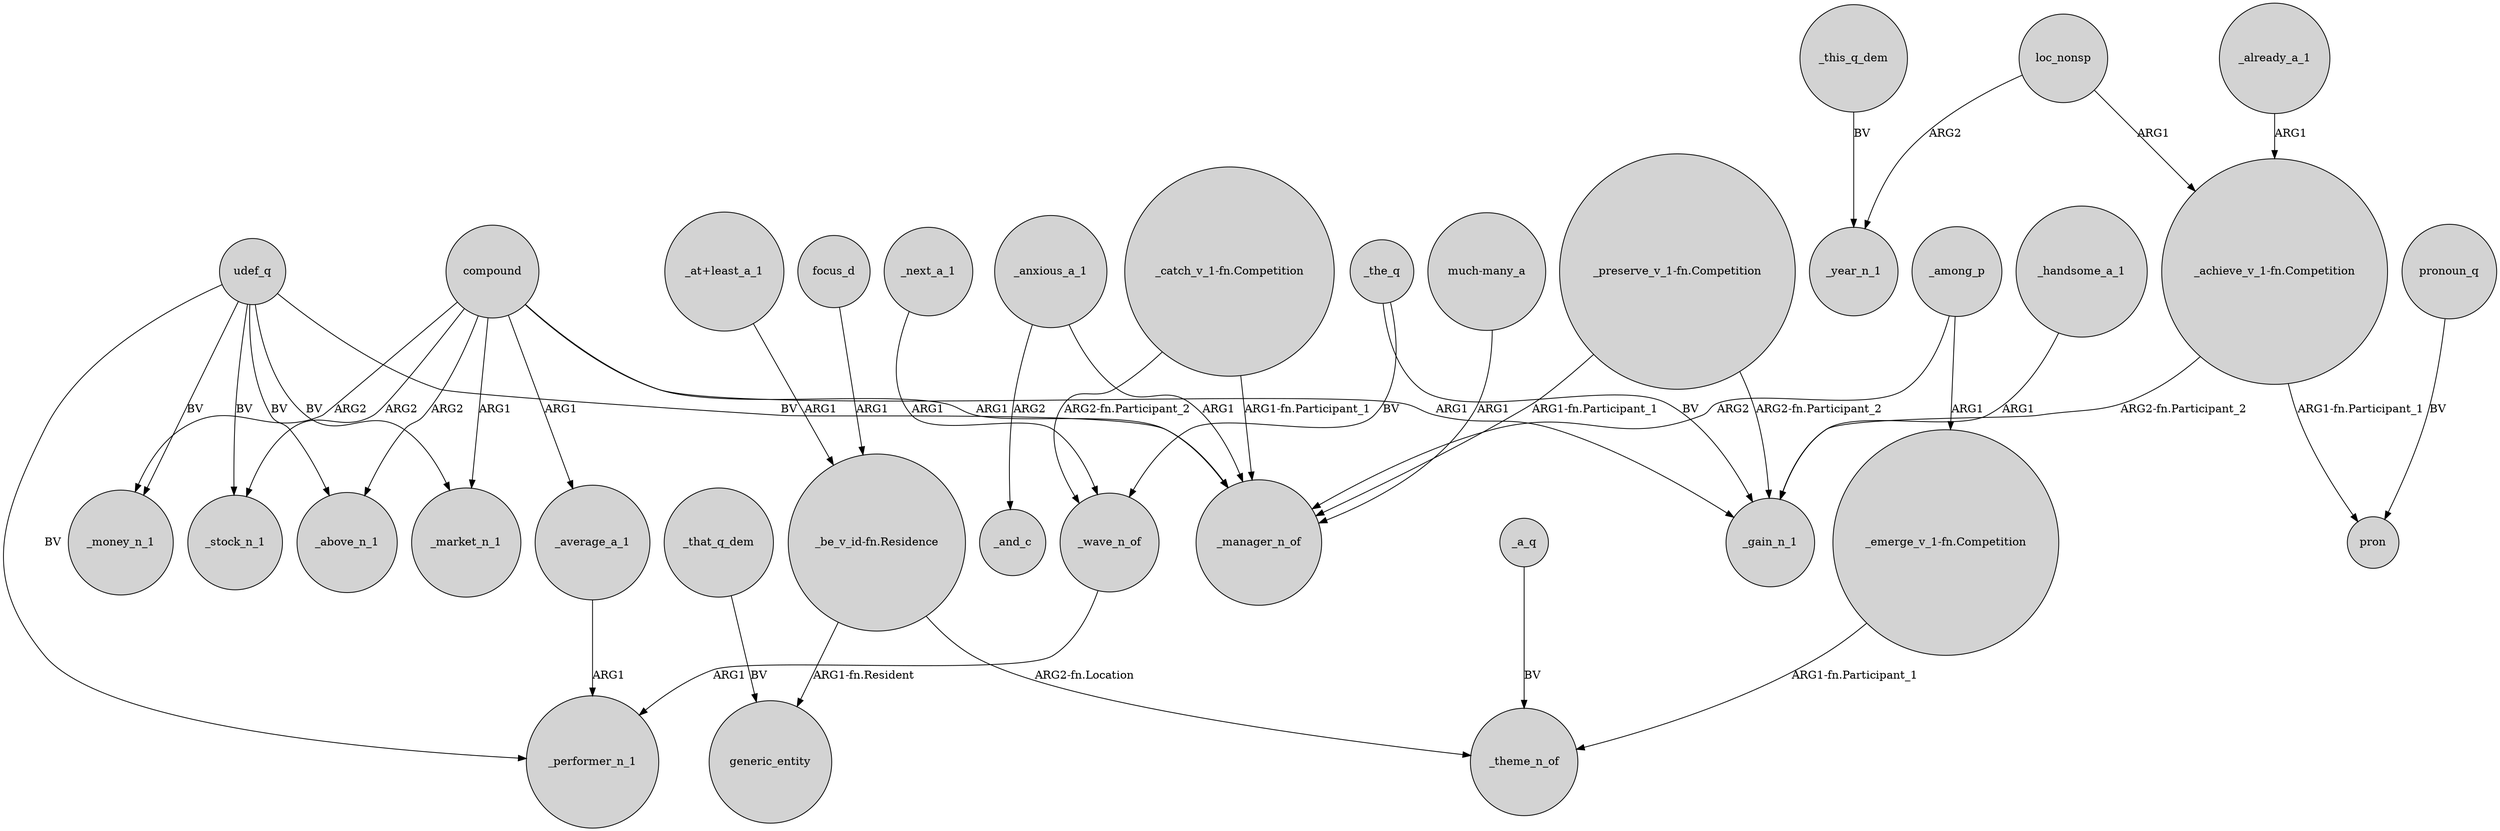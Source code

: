 digraph {
	node [shape=circle style=filled]
	udef_q -> _market_n_1 [label=BV]
	udef_q -> _manager_n_of [label=BV]
	_handsome_a_1 -> _gain_n_1 [label=ARG1]
	"_emerge_v_1-fn.Competition" -> _theme_n_of [label="ARG1-fn.Participant_1"]
	loc_nonsp -> "_achieve_v_1-fn.Competition" [label=ARG1]
	"_be_v_id-fn.Residence" -> _theme_n_of [label="ARG2-fn.Location"]
	_among_p -> "_emerge_v_1-fn.Competition" [label=ARG1]
	loc_nonsp -> _year_n_1 [label=ARG2]
	udef_q -> _performer_n_1 [label=BV]
	_already_a_1 -> "_achieve_v_1-fn.Competition" [label=ARG1]
	pronoun_q -> pron [label=BV]
	udef_q -> _stock_n_1 [label=BV]
	_wave_n_of -> _performer_n_1 [label=ARG1]
	_the_q -> _wave_n_of [label=BV]
	compound -> _above_n_1 [label=ARG2]
	udef_q -> _money_n_1 [label=BV]
	udef_q -> _above_n_1 [label=BV]
	_the_q -> _gain_n_1 [label=BV]
	compound -> _stock_n_1 [label=ARG2]
	"_achieve_v_1-fn.Competition" -> pron [label="ARG1-fn.Participant_1"]
	compound -> _money_n_1 [label=ARG2]
	_this_q_dem -> _year_n_1 [label=BV]
	_a_q -> _theme_n_of [label=BV]
	"_achieve_v_1-fn.Competition" -> _gain_n_1 [label="ARG2-fn.Participant_2"]
	compound -> _average_a_1 [label=ARG1]
	_anxious_a_1 -> _manager_n_of [label=ARG1]
	_average_a_1 -> _performer_n_1 [label=ARG1]
	"much-many_a" -> _manager_n_of [label=ARG1]
	compound -> _gain_n_1 [label=ARG1]
	_next_a_1 -> _wave_n_of [label=ARG1]
	"_preserve_v_1-fn.Competition" -> _gain_n_1 [label="ARG2-fn.Participant_2"]
	"_catch_v_1-fn.Competition" -> _wave_n_of [label="ARG2-fn.Participant_2"]
	"_at+least_a_1" -> "_be_v_id-fn.Residence" [label=ARG1]
	_among_p -> _manager_n_of [label=ARG2]
	_that_q_dem -> generic_entity [label=BV]
	"_preserve_v_1-fn.Competition" -> _manager_n_of [label="ARG1-fn.Participant_1"]
	compound -> _market_n_1 [label=ARG1]
	compound -> _manager_n_of [label=ARG1]
	_anxious_a_1 -> _and_c [label=ARG2]
	"_be_v_id-fn.Residence" -> generic_entity [label="ARG1-fn.Resident"]
	"_catch_v_1-fn.Competition" -> _manager_n_of [label="ARG1-fn.Participant_1"]
	focus_d -> "_be_v_id-fn.Residence" [label=ARG1]
}

